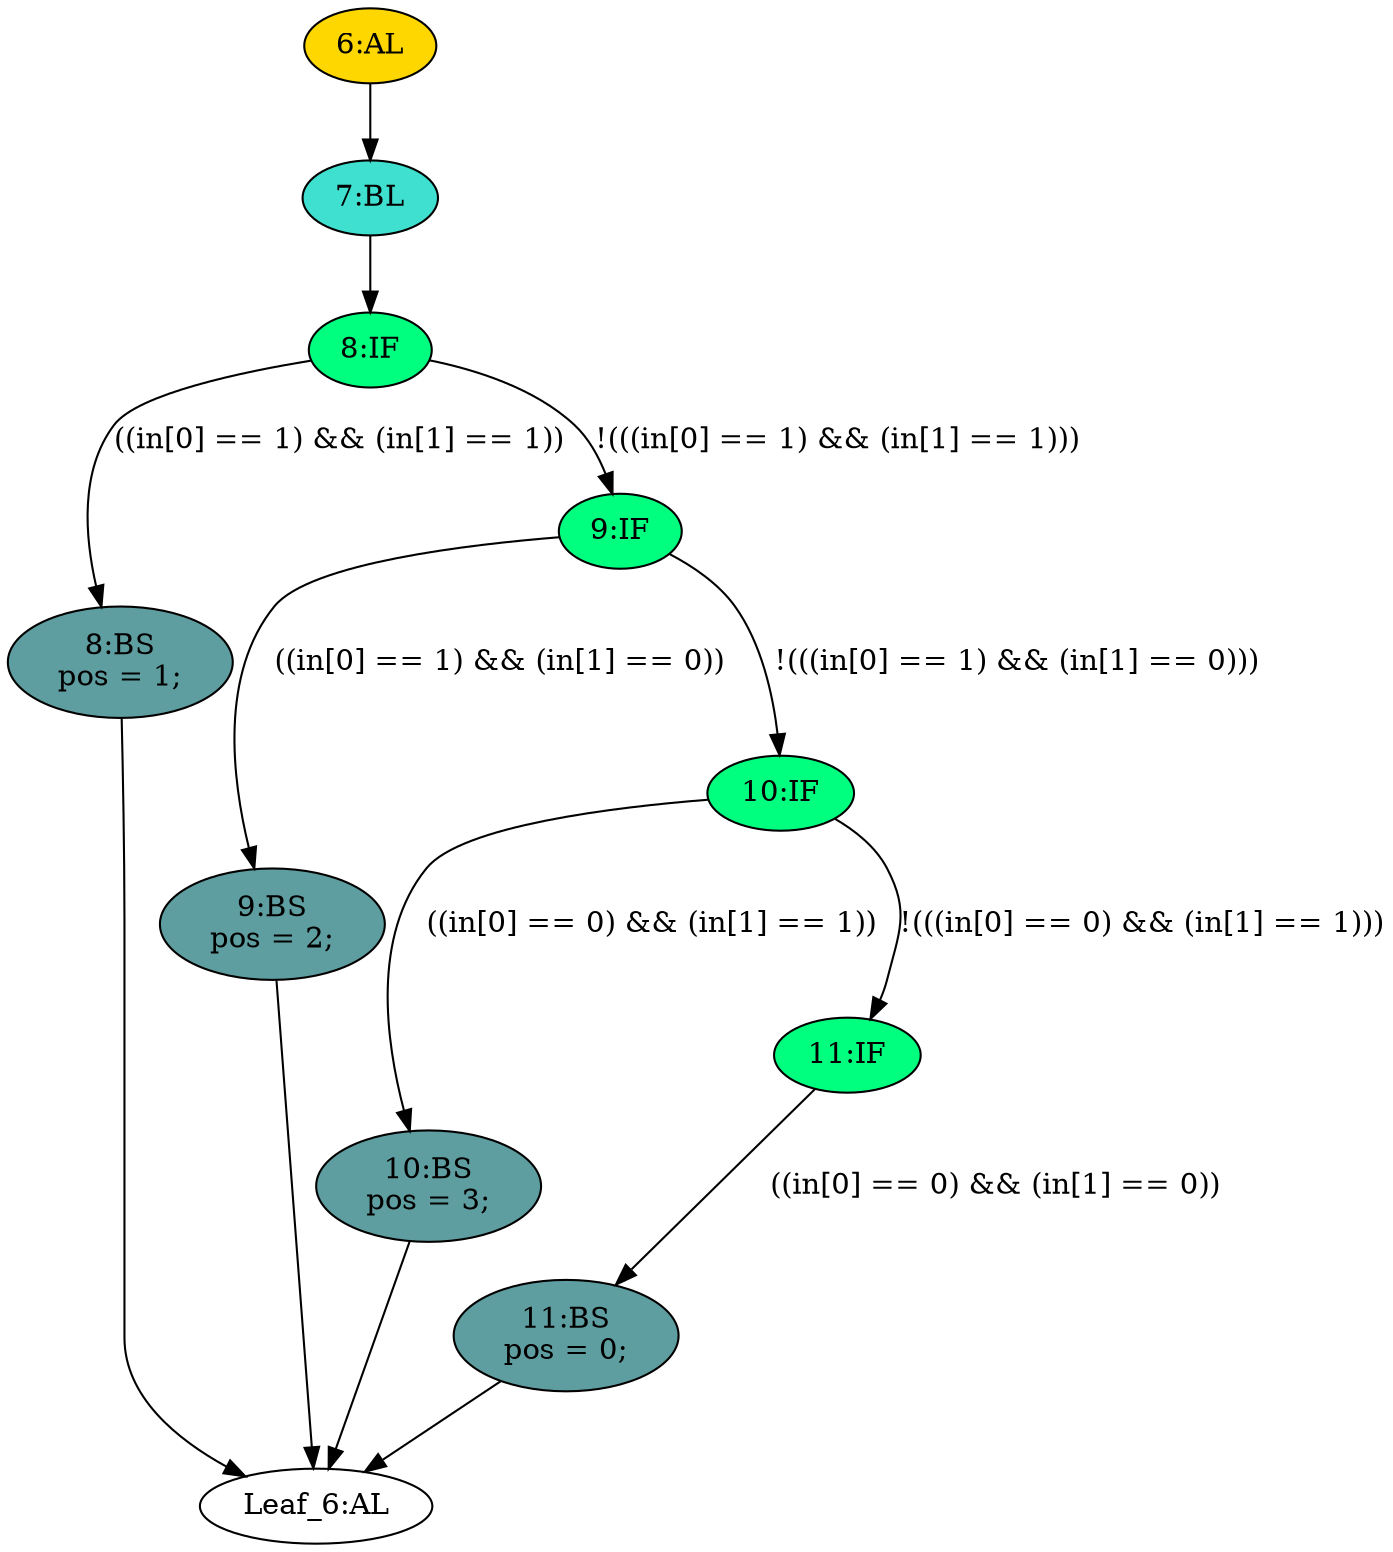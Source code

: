 strict digraph "" {
	node [label="\N"];
	"9:BS"	[ast="<pyverilog.vparser.ast.BlockingSubstitution object at 0x7fbf6b0f8910>",
		fillcolor=cadetblue,
		label="9:BS
pos = 2;",
		statements="[<pyverilog.vparser.ast.BlockingSubstitution object at 0x7fbf6b0f8910>]",
		style=filled,
		typ=BlockingSubstitution];
	"Leaf_6:AL"	[def_var="['pos']",
		label="Leaf_6:AL"];
	"9:BS" -> "Leaf_6:AL"	[cond="[]",
		lineno=None];
	"10:BS"	[ast="<pyverilog.vparser.ast.BlockingSubstitution object at 0x7fbf6b0f8510>",
		fillcolor=cadetblue,
		label="10:BS
pos = 3;",
		statements="[<pyverilog.vparser.ast.BlockingSubstitution object at 0x7fbf6b0f8510>]",
		style=filled,
		typ=BlockingSubstitution];
	"10:BS" -> "Leaf_6:AL"	[cond="[]",
		lineno=None];
	"8:BS"	[ast="<pyverilog.vparser.ast.BlockingSubstitution object at 0x7fbf6b0f8b10>",
		fillcolor=cadetblue,
		label="8:BS
pos = 1;",
		statements="[<pyverilog.vparser.ast.BlockingSubstitution object at 0x7fbf6b0f8b10>]",
		style=filled,
		typ=BlockingSubstitution];
	"8:BS" -> "Leaf_6:AL"	[cond="[]",
		lineno=None];
	"9:IF"	[ast="<pyverilog.vparser.ast.IfStatement object at 0x7fbf6b0f8c90>",
		fillcolor=springgreen,
		label="9:IF",
		statements="[]",
		style=filled,
		typ=IfStatement];
	"9:IF" -> "9:BS"	[cond="['in', 'in']",
		label="((in[0] == 1) && (in[1] == 0))",
		lineno=9];
	"10:IF"	[ast="<pyverilog.vparser.ast.IfStatement object at 0x7fbf6b0f0ed0>",
		fillcolor=springgreen,
		label="10:IF",
		statements="[]",
		style=filled,
		typ=IfStatement];
	"9:IF" -> "10:IF"	[cond="['in', 'in']",
		label="!(((in[0] == 1) && (in[1] == 0)))",
		lineno=9];
	"10:IF" -> "10:BS"	[cond="['in', 'in']",
		label="((in[0] == 0) && (in[1] == 1))",
		lineno=10];
	"11:IF"	[ast="<pyverilog.vparser.ast.IfStatement object at 0x7fbf6b0f8050>",
		fillcolor=springgreen,
		label="11:IF",
		statements="[]",
		style=filled,
		typ=IfStatement];
	"10:IF" -> "11:IF"	[cond="['in', 'in']",
		label="!(((in[0] == 0) && (in[1] == 1)))",
		lineno=10];
	"11:BS"	[ast="<pyverilog.vparser.ast.BlockingSubstitution object at 0x7fbf6b0f80d0>",
		fillcolor=cadetblue,
		label="11:BS
pos = 0;",
		statements="[<pyverilog.vparser.ast.BlockingSubstitution object at 0x7fbf6b0f80d0>]",
		style=filled,
		typ=BlockingSubstitution];
	"11:IF" -> "11:BS"	[cond="['in', 'in']",
		label="((in[0] == 0) && (in[1] == 0))",
		lineno=11];
	"6:AL"	[ast="<pyverilog.vparser.ast.Always object at 0x7fbf6b0f8f90>",
		clk_sens=False,
		fillcolor=gold,
		label="6:AL",
		sens="['in']",
		statements="[]",
		style=filled,
		typ=Always,
		use_var="['in']"];
	"7:BL"	[ast="<pyverilog.vparser.ast.Block object at 0x7fbf6b0cc0d0>",
		fillcolor=turquoise,
		label="7:BL",
		statements="[]",
		style=filled,
		typ=Block];
	"6:AL" -> "7:BL"	[cond="[]",
		lineno=None];
	"11:BS" -> "Leaf_6:AL"	[cond="[]",
		lineno=None];
	"8:IF"	[ast="<pyverilog.vparser.ast.IfStatement object at 0x7fbf6b0cc110>",
		fillcolor=springgreen,
		label="8:IF",
		statements="[]",
		style=filled,
		typ=IfStatement];
	"8:IF" -> "8:BS"	[cond="['in', 'in']",
		label="((in[0] == 1) && (in[1] == 1))",
		lineno=8];
	"8:IF" -> "9:IF"	[cond="['in', 'in']",
		label="!(((in[0] == 1) && (in[1] == 1)))",
		lineno=8];
	"7:BL" -> "8:IF"	[cond="[]",
		lineno=None];
}
